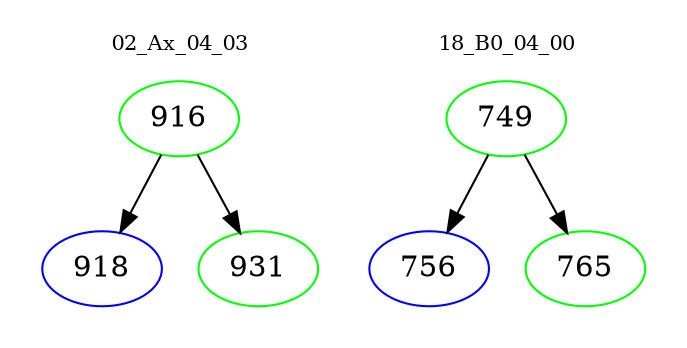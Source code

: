 digraph{
subgraph cluster_0 {
color = white
label = "02_Ax_04_03";
fontsize=10;
T0_916 [label="916", color="green"]
T0_916 -> T0_918 [color="black"]
T0_918 [label="918", color="blue"]
T0_916 -> T0_931 [color="black"]
T0_931 [label="931", color="green"]
}
subgraph cluster_1 {
color = white
label = "18_B0_04_00";
fontsize=10;
T1_749 [label="749", color="green"]
T1_749 -> T1_756 [color="black"]
T1_756 [label="756", color="blue"]
T1_749 -> T1_765 [color="black"]
T1_765 [label="765", color="green"]
}
}
